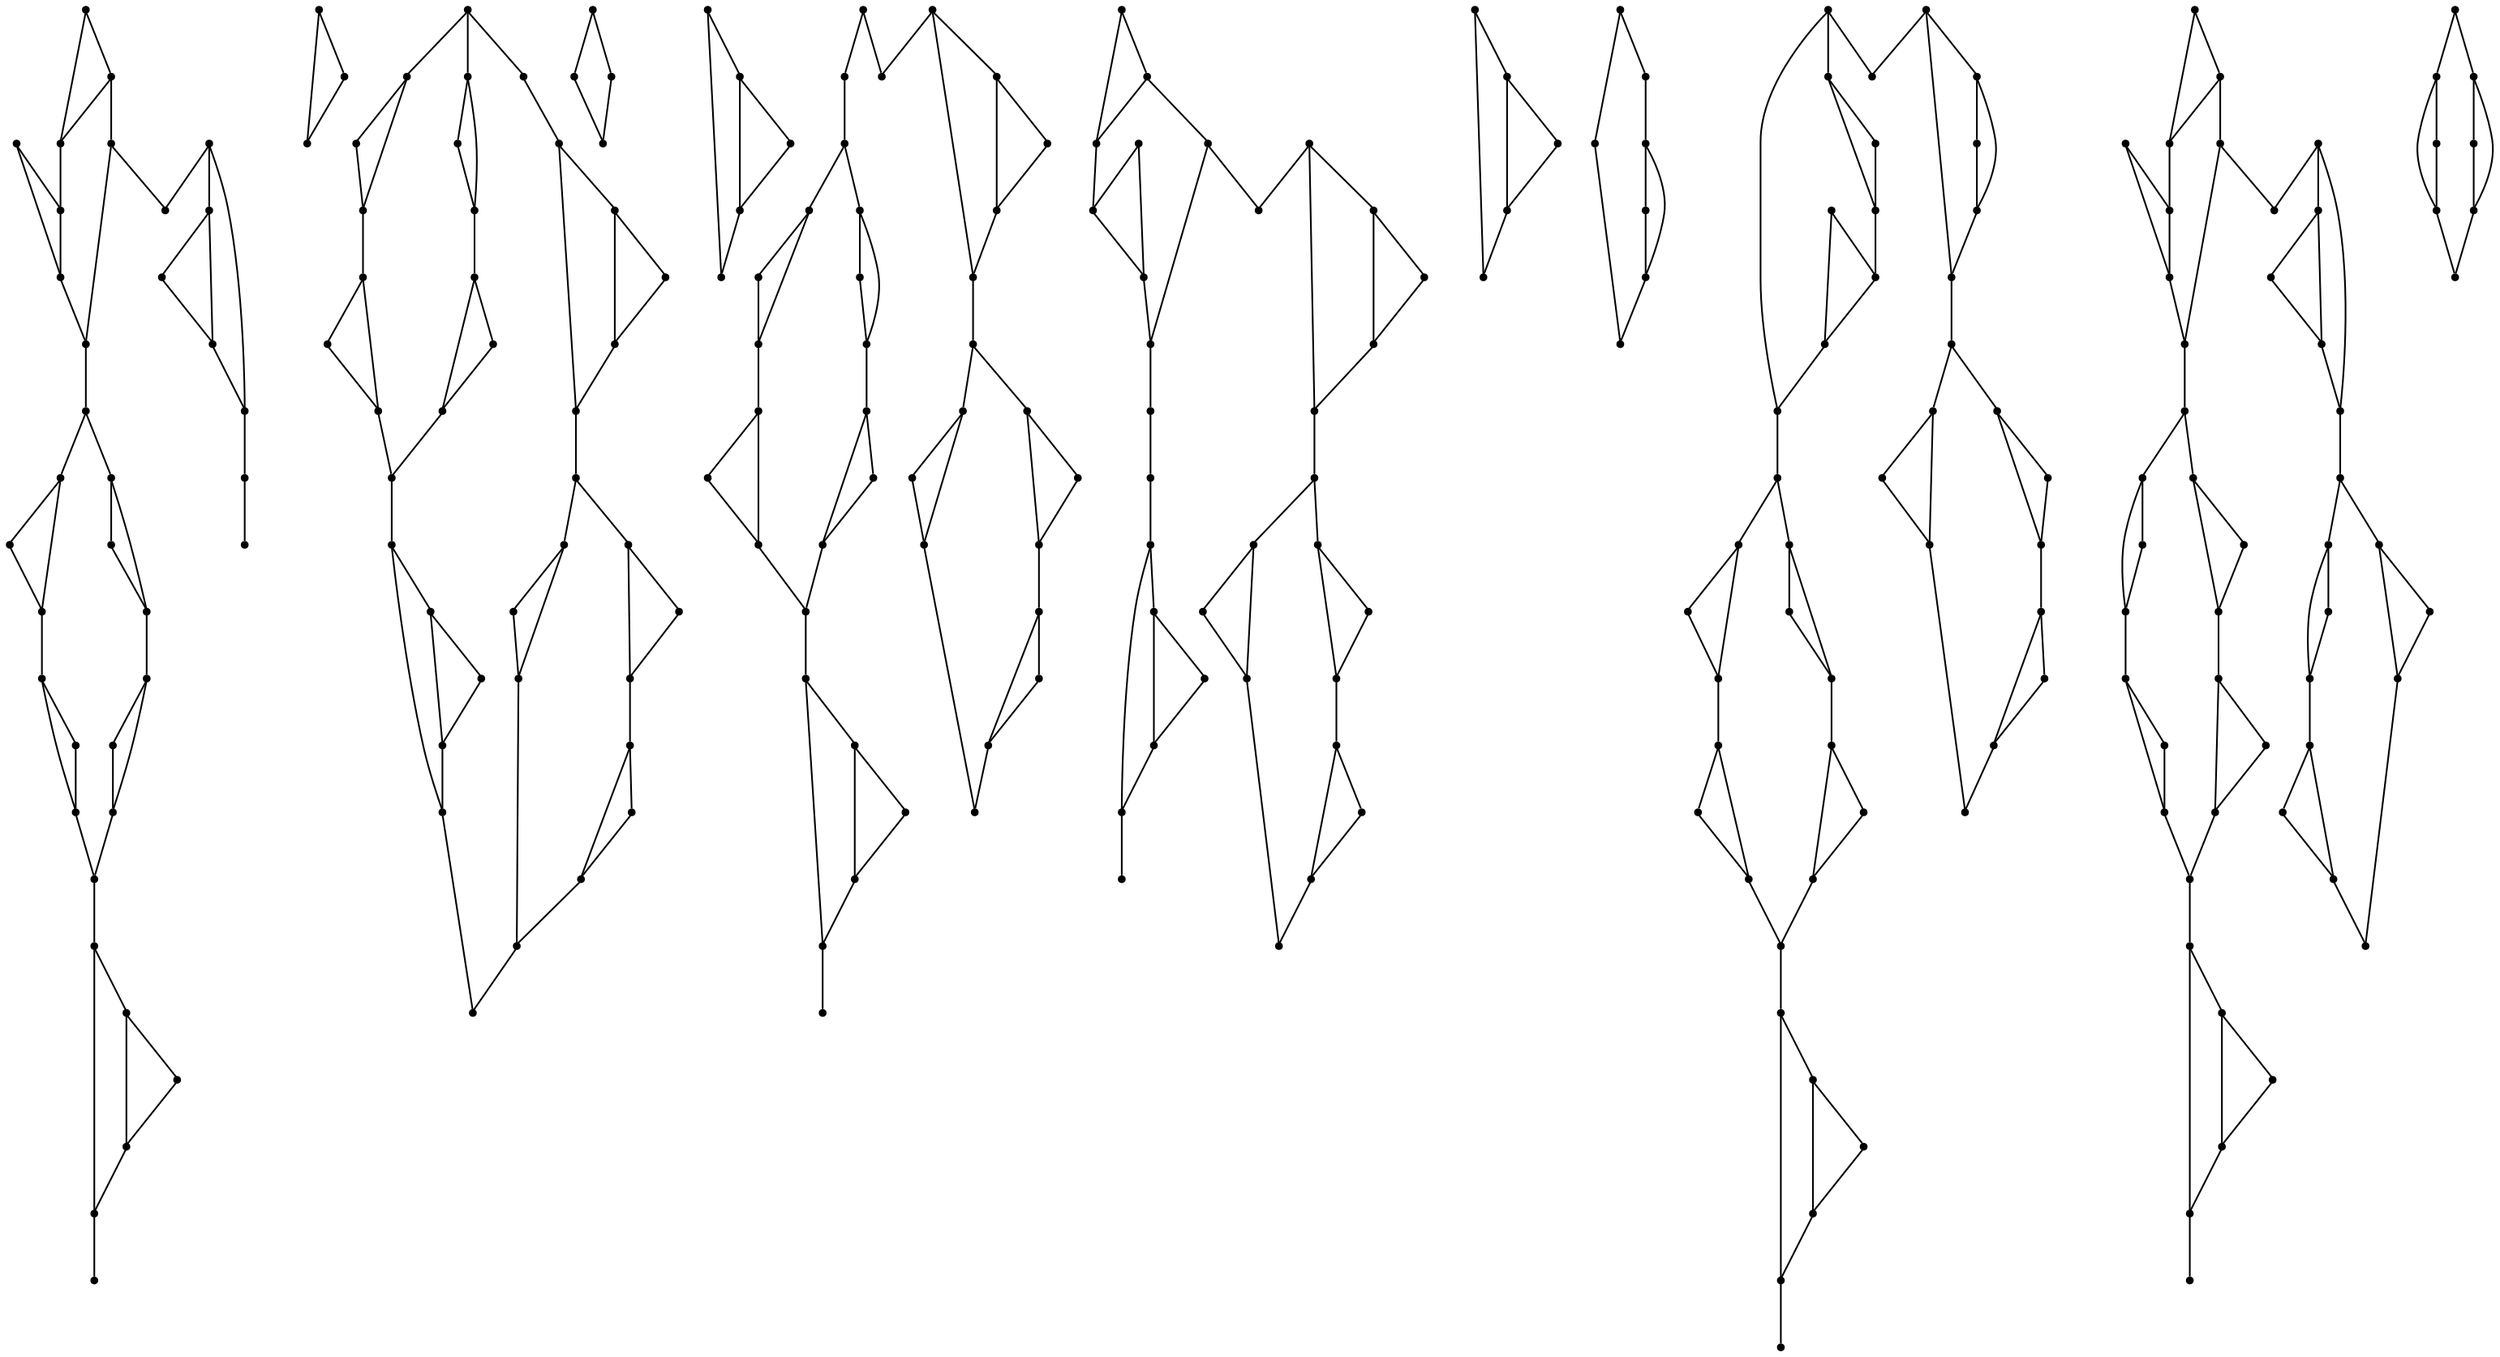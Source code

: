 graph {
  node [shape=point,comment="{\"directed\":false,\"doi\":\"10.1007/978-3-642-00219-9_40\",\"figure\":\"6\"}"]

  v0 [pos="1729.348470732223,913.9261232689726"]
  v1 [pos="1721.1548929791118,483.0194665528859"]
  v2 [pos="1667.8027580083801,630.7607016270159"]
  v3 [pos="1696.5115521275718,987.8279690969422"]
  v4 [pos="1684.189913514603,1008.3354160102278"]
  v5 [pos="1667.80275800838,1045.2863071235092"]
  v6 [pos="1721.154892979112,692.2829787654659"]
  v7 [pos="1688.3179743744606,766.1848881948426"]
  v8 [pos="1675.9963357614915,786.6923351081284"]
  v9 [pos="1659.5465726630632,823.6432898228167"]
  v10 [pos="1659.5465726630632,1008.335416010228"]
  v11 [pos="1655.4810557698092,987.8279690969422"]
  v12 [pos="1651.3529949099518,786.6923351081283"]
  v13 [pos="1647.2249658628953,766.1848881948426"]
  v14 [pos="1651.352994909952,716.9169485752581"]
  v15 [pos="1659.5465726630632,692.2829787654659"]
  v16 [pos="1643.1594171568404,737.4244590899509"]
  v17 [pos="1634.9658394037288,716.9169485752582"]
  v18 [pos="1622.644137165158,708.7264865668685"]
  v19 [pos="1630.8377149182695,692.2829787654659"]
  v20 [pos="1626.7096540584123,1020.6524009151241"]
  v21 [pos="1618.5160763053009,1004.2088931137214"]
  v22 [pos="1626.7096540584123,987.8279690969422"]
  v23 [pos="1643.1594171568404,987.8279690969422"]
  v24 [pos="1618.5160763053007,1041.1598478284097"]
  v25 [pos="1614.388047258244,692.2829787654658"]
  v26 [pos="1614.3880472582441,716.9169485752582"]
  v27 [pos="1610.3224985521892,987.8279690969422"]
  v28 [pos="1610.3224985521892,1020.6524009151241"]
  v29 [pos="1606.1944376923316,483.0194665528859"]
  v30 [pos="1606.1944376923316,737.4244590899509"]
  v31 [pos="1598.0007963136184,716.9169485752581"]
  v32 [pos="1593.872735453761,1004.2088931137214"]
  v33 [pos="1602.066313206872,987.8279690969422"]
  v34 [pos="1593.872735453761,1041.1598478284097"]
  v35 [pos="1598.0007963136186,1020.6524009151241"]
  v36 [pos="1589.7447064067042,692.2829787654658"]
  v37 [pos="1585.6791577006495,987.8279690969423"]
  v38 [pos="1585.6791577006495,1020.6524009151241"]
  v39 [pos="1569.229394602221,987.8279690969423"]
  v40 [pos="1556.9077878020532,1020.6524009151241"]
  v41 [pos="1556.907787802053,987.8279690969422"]
  v42 [pos="1556.907787802053,1045.2863071235092"]
  v43 [pos="1544.5860855634824,1020.6524009151241"]
  v44 [pos="1548.7142100489418,799.0093200130244"]
  v45 [pos="1540.5206004830293,782.5658122116217"]
  v46 [pos="1548.7142100489418,766.1848881948426"]
  v47 [pos="1565.1638777089672,766.1848881948426"]
  v48 [pos="1540.5206004830293,819.5167669263102"]
  v49 [pos="1552.8422390959984,934.4335065808511"]
  v50 [pos="1565.163877708967,913.9261232689726"]
  v51 [pos="1540.5206004830293,959.0674763906434"]
  v52 [pos="1454.268971128242,913.9261232689726"]
  v53 [pos="1499.427528345862,987.8279690969423"]
  v54 [pos="1520.0053204913472,1020.6524009151241"]
  v55 [pos="1536.3924759975698,1045.2863071235092"]
  v56 [pos="1532.3269591043158,1020.6524009151241"]
  v57 [pos="1544.5860855634821,712.852945861968"]
  v58 [pos="1556.9077878020532,692.2829787654658"]
  v59 [pos="1532.326959104316,737.4244590899509"]
  v60 [pos="1532.326959104316,766.1848881948426"]
  v61 [pos="1532.326959104316,799.0093200130244"]
  v62 [pos="1528.1988982444582,934.4335065808511"]
  v63 [pos="1552.8422390959984,491.20992856127555"]
  v64 [pos="1524.0708691974019,573.3022999990419"]
  v65 [pos="1520.0053204913472,712.852945861968"]
  v66 [pos="1515.8772914442904,782.5658122116217"]
  v67 [pos="1524.0708691974019,766.1848881948426"]
  v68 [pos="1515.8772914442904,819.5167669263102"]
  v69 [pos="1520.0053204913472,799.0093200130245"]
  v70 [pos="1515.8772914442904,913.9261232689726"]
  v71 [pos="1507.6836818783781,692.2829787654658"]
  v72 [pos="1507.6836818783781,766.1848881948426"]
  v73 [pos="1507.6836818783781,799.0093200130244"]
  v74 [pos="1491.2339505927507,766.1848881948426"]
  v75 [pos="1458.3970319880996,692.2829787654658"]
  v76 [pos="1470.7186387882675,573.3022999990419"]
  v77 [pos="1437.8817201836164,491.20992856127555"]
  v78 [pos="1671.8682749016339,913.9261232689726"]
  v79 [pos="1602.066313206872,913.9261232689726"]
  v80 [pos="1359.886276174146,565.0492542060288"]
  v81 [pos="1335.2429353226062,630.7607016270159"]
  v82 [pos="1376.273431680369,700.5360245584791"]
  v83 [pos="1376.273431680369,913.9261232689726"]
  v84 [pos="1388.5951339189396,483.0194665528859"]
  v85 [pos="1306.4715654240097,565.0492542060288"]
  v86 [pos="1343.4365130757176,774.3753502032322"]
  v87 [pos="1331.1148744627485,794.882860717925"]
  v88 [pos="1314.665143177121,831.8337518312062"]
  v89 [pos="1343.4365130757178,987.8279690969422"]
  v90 [pos="1331.1148744627485,1008.3354160102278"]
  v91 [pos="1314.665143177121,1045.2863071235092"]
  v92 [pos="1306.4715654240097,794.882860717925"]
  v93 [pos="1306.4715654240097,1008.335416010228"]
  v94 [pos="1302.406016717955,774.3753502032322"]
  v95 [pos="1302.406016717955,987.8279690969422"]
  v96 [pos="1306.47156542401,725.1074105836477"]
  v97 [pos="1314.665143177121,700.536024558479"]
  v98 [pos="1298.2779558580974,745.6773776801499"]
  v99 [pos="1306.4715654240097,938.5600294773578"]
  v100 [pos="1314.665143177121,913.9261232689726"]
  v101 [pos="1298.2779558580974,959.0674763906435"]
  v102 [pos="1290.0843781049862,725.1074105836477"]
  v103 [pos="1290.0843781049862,938.5600294773578"]
  v104 [pos="1277.7626758664153,716.9169485752582"]
  v105 [pos="1285.9562536195267,700.536024558479"]
  v106 [pos="1277.7626758664153,930.369503867561"]
  v107 [pos="1285.9562536195267,913.9261232689726"]
  v108 [pos="1273.6346468193585,483.0194665528859"]
  v109 [pos="1269.5065223338993,700.536024558479"]
  v110 [pos="1269.5065223338993,725.1074105836477"]
  v111 [pos="1273.6346468193585,807.1997820214141"]
  v112 [pos="1269.5065223338993,913.9261232689726"]
  v113 [pos="1269.506522333899,938.5600294773578"]
  v114 [pos="1265.4410372534462,790.8188580046349"]
  v115 [pos="1273.6346468193585,774.3753502032323"]
  v116 [pos="1290.0843781049862,774.3753502032323"]
  v117 [pos="1265.4410372534462,827.769749117916"]
  v118 [pos="1261.3129445807876,745.6773776801498"]
  v119 [pos="1261.3129445807876,959.0674763906434"]
  v120 [pos="1257.247459500335,774.3753502032322"]
  v121 [pos="1257.247459500335,807.1997820214141"]
  v122 [pos="1253.1193350148756,725.1074105836477"]
  v123 [pos="1253.1193350148756,938.5600294773577"]
  v124 [pos="1244.9257572617644,700.536024558479"]
  v125 [pos="1244.9257572617641,913.9261232689726"]
  v126 [pos="1240.7977282147074,790.8188580046349"]
  v127 [pos="1248.9913059678188,774.3753502032323"]
  v128 [pos="1240.7977282147074,827.769749117916"]
  v129 [pos="1244.9257572617641,807.1997820214141"]
  v130 [pos="1232.604118648795,774.3753502032323"]
  v131 [pos="1232.604118648795,807.1997820214141"]
  v132 [pos="1216.1543873631676,774.3753502032322"]
  v133 [pos="1203.832685124597,1045.2863071235092"]
  v134 [pos="1191.511046511628,1020.6524009151241"]
  v135 [pos="1203.8326851245968,1020.6524009151241"]
  v136 [pos="1203.832685124597,987.8279690969422"]
  v137 [pos="1199.7046242647393,721.0434714717646"]
  v138 [pos="1212.02632650331,700.536024558479"]
  v139 [pos="1187.445497805573,745.6773776801499"]
  v140 [pos="1199.7046242647393,934.4335065808511"]
  v141 [pos="1212.02632650331,913.9261232689726"]
  v142 [pos="1187.445497805573,959.0674763906434"]
  v143 [pos="1183.3174687585165,1045.2863071235092"]
  v144 [pos="1179.1894078986588,1020.6524009151241"]
  v145 [pos="1101.1938684507859,913.9261232689726"]
  v146 [pos="1146.3524892940077,987.8279690969422"]
  v147 [pos="1166.867705660088,1020.6524009151241"]
  v148 [pos="1175.123891005405,721.0434714717646"]
  v149 [pos="1175.123891005405,934.4335065808511"]
  v150 [pos="1162.8021887668342,700.536024558479"]
  v151 [pos="1162.8021887668342,913.9261232689726"]
  v152 [pos="1207.9608096100562,483.0194665528859"]
  v153 [pos="1179.1894078986588,565.0492542060288"]
  v154 [pos="1154.5460670471189,630.7607016270159"]
  v155 [pos="1101.1938684507859,700.536024558479"]
  v156 [pos="1146.3524892940077,774.3753502032323"]
  v157 [pos="1203.8326851245968,774.3753502032323"]
  v158 [pos="1290.0843781049862,987.8279690969423"]
  v159 [pos="1216.1543873631676,987.8279690969423"]
  v160 [pos="1125.8372093023256,565.0492542060288"]
  v161 [pos="1093.0002906976742,483.0194665528859"]
  v162 [pos="1039.5855640411376,491.20992856127555"]
  v163 [pos="1010.8767062963441,573.3022999990419"]
  v164 [pos="994.426990917117,766.1848881948426"]
  v165 [pos="953.3964786529541,766.1848881948426"]
  v166 [pos="1027.326453488372,692.2829787654658"]
  v167 [pos="1027.326453488372,909.7995367710589"]
  v168 [pos="982.1053204913471,532.2248223878469"]
  v169 [pos="998.5550676833751,491.20992856127555"]
  v170 [pos="965.718149078724,491.20992856127555"]
  v171 [pos="982.1053204913471,786.6923351081283"]
  v172 [pos="965.718149078724,823.6432898228168"]
  v173 [pos="920.5595600483028,909.7995367710589"]
  v174 [pos="895.9162351031636,909.7995367710588"]
  v175 [pos="936.9467473673266,909.7995367710589"]
  v176 [pos="965.718149078724,909.7995367710589"]
  v177 [pos="994.426990917117,983.7014462004356"]
  v178 [pos="982.1053204913471,1004.2088931137214"]
  v179 [pos="965.718149078724,1041.1598478284097"]
  v180 [pos="924.6250769415567,491.20992856127555"]
  v181 [pos="957.5245395128117,573.3022999990419"]
  v182 [pos="957.5245395128117,786.6923351081284"]
  v183 [pos="957.5245395128117,1004.2088931137214"]
  v184 [pos="953.3964786529541,983.7014462004356"]
  v185 [pos="957.5245395128117,716.9169485752581"]
  v186 [pos="965.718149078724,692.2829787654659"]
  v187 [pos="949.268401886696,737.4244590899509"]
  v188 [pos="957.5245395128117,934.4335065808511"]
  v189 [pos="949.268401886696,954.9410170955439"]
  v190 [pos="941.0748082271841,716.9169485752581"]
  v191 [pos="941.0748082271841,934.4335065808511"]
  v192 [pos="883.5945646773937,983.7014462004356"]
  v193 [pos="867.2073932647704,983.7014462004356"]
  v194 [pos="900.0443118694217,983.7014462004356"]
  v195 [pos="908.237889622533,983.7014462004356"]
  v196 [pos="924.6250769415567,983.7014462004356"]
  v197 [pos="941.0748082271841,983.7014462004356"]
  v198 [pos="928.7531537078147,708.7264865668685"]
  v199 [pos="936.9467473673266,692.2829787654658"]
  v200 [pos="928.7531537078147,926.2430445724616"]
  v201 [pos="920.5595600483028,692.2829787654658"]
  v202 [pos="920.5595600483028,716.9169485752581"]
  v203 [pos="924.6250769415567,799.0093200130245"]
  v204 [pos="920.5595600483028,934.4335065808511"]
  v205 [pos="924.6250769415567,1016.5258780186175"]
  v206 [pos="916.4314832820448,782.5658122116217"]
  v207 [pos="924.6250769415567,766.1848881948426"]
  v208 [pos="941.0748082271841,766.1848881948426"]
  v209 [pos="916.4314832820448,819.5167669263102"]
  v210 [pos="916.4314832820448,1000.1449540018383"]
  v211 [pos="916.4314832820448,1037.0333249319033"]
  v212 [pos="912.3659504823905,737.4244590899509"]
  v213 [pos="912.3659504823906,954.9410170955439"]
  v214 [pos="908.237889622533,766.1848881948426"]
  v215 [pos="908.237889622533,799.0093200130244"]
  v216 [pos="908.237889622533,1016.5258780186175"]
  v217 [pos="904.1098287626754,716.9169485752582"]
  v218 [pos="904.1098287626754,934.4335065808511"]
  v219 [pos="895.9162351031636,692.2829787654658"]
  v220 [pos="895.9162351031636,1016.5258780186175"]
  v221 [pos="891.7881583369056,782.5658122116217"]
  v222 [pos="900.0443118694217,766.1848881948426"]
  v223 [pos="891.7881583369054,819.5167669263102"]
  v224 [pos="895.9162351031636,799.0093200130245"]
  v225 [pos="891.7881583369056,1000.1449540018383"]
  v226 [pos="891.7881583369056,1037.0333249319033"]
  v227 [pos="883.5945646773937,766.1848881948426"]
  v228 [pos="883.5945646773937,799.0093200130244"]
  v229 [pos="883.5945646773937,1016.5258780186175"]
  v230 [pos="867.2073932647704,766.1848881948426"]
  v231 [pos="854.8857228390006,766.1848881948426"]
  v232 [pos="797.4054792892101,766.1848881948426"]
  v233 [pos="854.8857228390006,799.0093200130245"]
  v234 [pos="854.8857228390006,823.6432898228168"]
  v235 [pos="842.5640524132307,799.0093200130245"]
  v236 [pos="854.8857228390006,1041.1598478284097"]
  v237 [pos="842.5640524132307,1016.5258780186175"]
  v238 [pos="854.8857228390006,1016.5258780186175"]
  v239 [pos="854.8857228390006,983.7014462004356"]
  v240 [pos="850.7576460727425,712.852945861968"]
  v241 [pos="863.0793164985124,692.2829787654658"]
  v242 [pos="838.435991553373,737.4244590899509"]
  v243 [pos="850.7576460727425,930.3695038675611"]
  v244 [pos="863.0793164985124,909.7995367710588"]
  v245 [pos="838.435991553373,954.9410170955439"]
  v246 [pos="834.3079306935155,565.0492542060288"]
  v247 [pos="809.7271338085794,630.7607016270159"]
  v248 [pos="834.3079306935155,823.6432898228167"]
  v249 [pos="830.2423978938613,799.0093200130244"]
  v250 [pos="752.246890258789,692.2829787654659"]
  v251 [pos="817.9207274680913,799.0093200130245"]
  v252 [pos="752.246890258789,909.7995367710589"]
  v253 [pos="797.4054792892101,983.7014462004356"]
  v254 [pos="817.9207274680913,1016.5258780186175"]
  v255 [pos="834.3079306935155,1041.1598478284097"]
  v256 [pos="830.2423978938613,1016.5258780186175"]
  v257 [pos="826.1143211276033,712.852945861968"]
  v258 [pos="826.1143211276033,930.369503867561"]
  v259 [pos="813.7926507018333,692.2829787654658"]
  v260 [pos="813.7926507018333,909.7995367710589"]
  v261 [pos="863.0793164985124,483.0194665528859"]
  v262 [pos="780.9557320971821,565.0492542060288"]
  v263 [pos="805.5990729487219,524.0343603794574"]
  v264 [pos="821.9862602677456,483.0194665528859"]
  v265 [pos="789.1493416630944,483.0194665528859"]
  v266 [pos="748.118813492531,483.0194665528859"]

  v266 -- v262 [id="-3",pos="748.118813492531,483.0194665528859 780.9557320971821,565.0492542060288 780.9557320971821,565.0492542060288 780.9557320971821,565.0492542060288"]
  v262 -- v247 [id="-4",pos="780.9557320971821,565.0492542060288 809.7271338085794,630.7607016270159 809.7271338085794,630.7607016270159 809.7271338085794,630.7607016270159"]
  v266 -- v265 [id="-5",pos="748.118813492531,483.0194665528859 789.1493416630944,483.0194665528859 789.1493416630944,483.0194665528859 789.1493416630944,483.0194665528859"]
  v265 -- v264 [id="-6",pos="789.1493416630944,483.0194665528859 821.9862602677456,483.0194665528859 821.9862602677456,483.0194665528859 821.9862602677456,483.0194665528859"]
  v264 -- v261 [id="-7",pos="821.9862602677456,483.0194665528859 863.0793164985124,483.0194665528859 863.0793164985124,483.0194665528859 863.0793164985124,483.0194665528859"]
  v260 -- v244 [id="-9",pos="813.7926507018333,909.7995367710589 863.0793164985124,909.7995367710588 863.0793164985124,909.7995367710588 863.0793164985124,909.7995367710588"]
  v244 -- v174 [id="-10",pos="863.0793164985124,909.7995367710588 895.9162351031636,909.7995367710588 895.9162351031636,909.7995367710588 895.9162351031636,909.7995367710588"]
  v174 -- v173 [id="-11",pos="895.9162351031636,909.7995367710588 920.5595600483028,909.7995367710589 920.5595600483028,909.7995367710589 920.5595600483028,909.7995367710589"]
  v173 -- v175 [id="-12",pos="920.5595600483028,909.7995367710589 936.9467473673266,909.7995367710589 936.9467473673266,909.7995367710589 936.9467473673266,909.7995367710589"]
  v175 -- v176 [id="-13",pos="936.9467473673266,909.7995367710589 965.718149078724,909.7995367710589 965.718149078724,909.7995367710589 965.718149078724,909.7995367710589"]
  v259 -- v241 [id="-16",pos="813.7926507018333,692.2829787654658 863.0793164985124,692.2829787654658 863.0793164985124,692.2829787654658 863.0793164985124,692.2829787654658"]
  v241 -- v219 [id="-17",pos="863.0793164985124,692.2829787654658 895.9162351031636,692.2829787654658 895.9162351031636,692.2829787654658 895.9162351031636,692.2829787654658"]
  v219 -- v201 [id="-18",pos="895.9162351031636,692.2829787654658 920.5595600483028,692.2829787654658 920.5595600483028,692.2829787654658 920.5595600483028,692.2829787654658"]
  v201 -- v199 [id="-19",pos="920.5595600483028,692.2829787654658 936.9467473673266,692.2829787654658 936.9467473673266,692.2829787654658 936.9467473673266,692.2829787654658"]
  v199 -- v186 [id="-20",pos="936.9467473673266,692.2829787654658 965.718149078724,692.2829787654659 965.718149078724,692.2829787654659 965.718149078724,692.2829787654659"]
  v262 -- v246 [id="-22",pos="780.9557320971821,565.0492542060288 834.3079306935155,565.0492542060288 834.3079306935155,565.0492542060288 834.3079306935155,565.0492542060288"]
  v265 -- v263 [id="-24",pos="789.1493416630944,483.0194665528859 805.5990729487219,524.0343603794574 805.5990729487219,524.0343603794574 805.5990729487219,524.0343603794574"]
  v253 -- v239 [id="-25",pos="797.4054792892101,983.7014462004356 854.8857228390006,983.7014462004356 854.8857228390006,983.7014462004356 854.8857228390006,983.7014462004356"]
  v239 -- v193 [id="-26",pos="854.8857228390006,983.7014462004356 867.2073932647704,983.7014462004356 867.2073932647704,983.7014462004356 867.2073932647704,983.7014462004356"]
  v193 -- v192 [id="-27",pos="867.2073932647704,983.7014462004356 883.5945646773937,983.7014462004356 883.5945646773937,983.7014462004356 883.5945646773937,983.7014462004356"]
  v192 -- v194 [id="-28",pos="883.5945646773937,983.7014462004356 900.0443118694217,983.7014462004356 900.0443118694217,983.7014462004356 900.0443118694217,983.7014462004356"]
  v194 -- v195 [id="-29",pos="900.0443118694217,983.7014462004356 908.237889622533,983.7014462004356 908.237889622533,983.7014462004356 908.237889622533,983.7014462004356"]
  v195 -- v196 [id="-30",pos="908.237889622533,983.7014462004356 924.6250769415567,983.7014462004356 924.6250769415567,983.7014462004356 924.6250769415567,983.7014462004356"]
  v196 -- v197 [id="-31",pos="924.6250769415567,983.7014462004356 941.0748082271841,983.7014462004356 941.0748082271841,983.7014462004356 941.0748082271841,983.7014462004356"]
  v197 -- v184 [id="-32",pos="941.0748082271841,983.7014462004356 953.3964786529541,983.7014462004356 953.3964786529541,983.7014462004356 953.3964786529541,983.7014462004356"]
  v184 -- v177 [id="-33",pos="953.3964786529541,983.7014462004356 994.426990917117,983.7014462004356 994.426990917117,983.7014462004356 994.426990917117,983.7014462004356"]
  v232 -- v231 [id="-34",pos="797.4054792892101,766.1848881948426 854.8857228390006,766.1848881948426 854.8857228390006,766.1848881948426 854.8857228390006,766.1848881948426"]
  v231 -- v230 [id="-35",pos="854.8857228390006,766.1848881948426 867.2073932647704,766.1848881948426 867.2073932647704,766.1848881948426 867.2073932647704,766.1848881948426"]
  v230 -- v227 [id="-36",pos="867.2073932647704,766.1848881948426 883.5945646773937,766.1848881948426 883.5945646773937,766.1848881948426 883.5945646773937,766.1848881948426"]
  v227 -- v222 [id="-37",pos="883.5945646773937,766.1848881948426 900.0443118694217,766.1848881948426 900.0443118694217,766.1848881948426 900.0443118694217,766.1848881948426"]
  v222 -- v214 [id="-38",pos="900.0443118694217,766.1848881948426 908.237889622533,766.1848881948426 908.237889622533,766.1848881948426 908.237889622533,766.1848881948426"]
  v214 -- v207 [id="-39",pos="908.237889622533,766.1848881948426 924.6250769415567,766.1848881948426 924.6250769415567,766.1848881948426 924.6250769415567,766.1848881948426"]
  v207 -- v208 [id="-40",pos="924.6250769415567,766.1848881948426 941.0748082271841,766.1848881948426 941.0748082271841,766.1848881948426 941.0748082271841,766.1848881948426"]
  v208 -- v165 [id="-41",pos="941.0748082271841,766.1848881948426 953.3964786529541,766.1848881948426 953.3964786529541,766.1848881948426 953.3964786529541,766.1848881948426"]
  v165 -- v164 [id="-42",pos="953.3964786529541,766.1848881948426 994.426990917117,766.1848881948426 994.426990917117,766.1848881948426 994.426990917117,766.1848881948426"]
  v232 -- v251 [id="-43",pos="797.4054792892101,766.1848881948426 817.9207274680913,799.0093200130245 817.9207274680913,799.0093200130245 817.9207274680913,799.0093200130245"]
  v251 -- v248 [id="-44",pos="817.9207274680913,799.0093200130245 834.3079306935155,823.6432898228167 834.3079306935155,823.6432898228167 834.3079306935155,823.6432898228167"]
  v263 -- v264 [id="-45",pos="805.5990729487219,524.0343603794574 821.9862602677456,483.0194665528859 821.9862602677456,483.0194665528859 821.9862602677456,483.0194665528859"]
  v247 -- v246 [id="-47",pos="809.7271338085794,630.7607016270159 834.3079306935155,565.0492542060288 834.3079306935155,565.0492542060288 834.3079306935155,565.0492542060288"]
  v246 -- v261 [id="-48",pos="834.3079306935155,565.0492542060288 863.0793164985124,483.0194665528859 863.0793164985124,483.0194665528859 863.0793164985124,483.0194665528859"]
  v260 -- v258 [id="-50",pos="813.7926507018333,909.7995367710589 826.1143211276033,930.369503867561 826.1143211276033,930.369503867561 826.1143211276033,930.369503867561"]
  v258 -- v245 [id="-51",pos="826.1143211276033,930.369503867561 838.435991553373,954.9410170955439 838.435991553373,954.9410170955439 838.435991553373,954.9410170955439"]
  v259 -- v257 [id="-52",pos="813.7926507018333,692.2829787654658 826.1143211276033,712.852945861968 826.1143211276033,712.852945861968 826.1143211276033,712.852945861968"]
  v257 -- v242 [id="-53",pos="826.1143211276033,712.852945861968 838.435991553373,737.4244590899509 838.435991553373,737.4244590899509 838.435991553373,737.4244590899509"]
  v254 -- v256 [id="-54",pos="817.9207274680913,1016.5258780186175 830.2423978938613,1016.5258780186175 830.2423978938613,1016.5258780186175 830.2423978938613,1016.5258780186175"]
  v256 -- v237 [id="-55",pos="830.2423978938613,1016.5258780186175 842.5640524132307,1016.5258780186175 842.5640524132307,1016.5258780186175 842.5640524132307,1016.5258780186175"]
  v237 -- v238 [id="-56",pos="842.5640524132307,1016.5258780186175 854.8857228390006,1016.5258780186175 854.8857228390006,1016.5258780186175 854.8857228390006,1016.5258780186175"]
  v251 -- v249 [id="-57",pos="817.9207274680913,799.0093200130245 830.2423978938613,799.0093200130244 830.2423978938613,799.0093200130244 830.2423978938613,799.0093200130244"]
  v249 -- v235 [id="-58",pos="830.2423978938613,799.0093200130244 842.5640524132307,799.0093200130245 842.5640524132307,799.0093200130245 842.5640524132307,799.0093200130245"]
  v235 -- v233 [id="-59",pos="842.5640524132307,799.0093200130245 854.8857228390006,799.0093200130245 854.8857228390006,799.0093200130245 854.8857228390006,799.0093200130245"]
  v258 -- v243 [id="-60",pos="826.1143211276033,930.369503867561 850.7576460727425,930.3695038675611 850.7576460727425,930.3695038675611 850.7576460727425,930.3695038675611"]
  v257 -- v240 [id="-61",pos="826.1143211276033,712.852945861968 850.7576460727425,712.852945861968 850.7576460727425,712.852945861968 850.7576460727425,712.852945861968"]
  v255 -- v256 [id="-63",pos="834.3079306935155,1041.1598478284097 830.2423978938613,1016.5258780186175 830.2423978938613,1016.5258780186175 830.2423978938613,1016.5258780186175"]
  v255 -- v254 [id="-64",pos="834.3079306935155,1041.1598478284097 817.9207274680913,1016.5258780186175 817.9207274680913,1016.5258780186175 817.9207274680913,1016.5258780186175"]
  v254 -- v253 [id="-65",pos="817.9207274680913,1016.5258780186175 797.4054792892101,983.7014462004356 797.4054792892101,983.7014462004356 797.4054792892101,983.7014462004356"]
  v253 -- v252 [id="-66",pos="797.4054792892101,983.7014462004356 752.246890258789,909.7995367710589 752.246890258789,909.7995367710589 752.246890258789,909.7995367710589"]
  v232 -- v250 [id="-70",pos="797.4054792892101,766.1848881948426 752.246890258789,692.2829787654659 752.246890258789,692.2829787654659 752.246890258789,692.2829787654659"]
  v248 -- v249 [id="-72",pos="834.3079306935155,823.6432898228167 830.2423978938613,799.0093200130244 830.2423978938613,799.0093200130244 830.2423978938613,799.0093200130244"]
  v245 -- v243 [id="-75",pos="838.435991553373,954.9410170955439 850.7576460727425,930.3695038675611 850.7576460727425,930.3695038675611 850.7576460727425,930.3695038675611"]
  v243 -- v244 [id="-76",pos="850.7576460727425,930.3695038675611 863.0793164985124,909.7995367710588 863.0793164985124,909.7995367710588 863.0793164985124,909.7995367710588"]
  v242 -- v240 [id="-77",pos="838.435991553373,737.4244590899509 850.7576460727425,712.852945861968 850.7576460727425,712.852945861968 850.7576460727425,712.852945861968"]
  v240 -- v241 [id="-78",pos="850.7576460727425,712.852945861968 863.0793164985124,692.2829787654658 863.0793164985124,692.2829787654658 863.0793164985124,692.2829787654658"]
  v236 -- v238 [id="-80",pos="854.8857228390006,1041.1598478284097 854.8857228390006,1016.5258780186175 854.8857228390006,1016.5258780186175 854.8857228390006,1016.5258780186175"]
  v238 -- v239 [id="-81",pos="854.8857228390006,1016.5258780186175 854.8857228390006,983.7014462004356 854.8857228390006,983.7014462004356 854.8857228390006,983.7014462004356"]
  v236 -- v237 [id="-82",pos="854.8857228390006,1041.1598478284097 842.5640524132307,1016.5258780186175 842.5640524132307,1016.5258780186175 842.5640524132307,1016.5258780186175"]
  v234 -- v235 [id="-83",pos="854.8857228390006,823.6432898228168 842.5640524132307,799.0093200130245 842.5640524132307,799.0093200130245 842.5640524132307,799.0093200130245"]
  v234 -- v233 [id="-84",pos="854.8857228390006,823.6432898228168 854.8857228390006,799.0093200130245 854.8857228390006,799.0093200130245 854.8857228390006,799.0093200130245"]
  v233 -- v231 [id="-85",pos="854.8857228390006,799.0093200130245 854.8857228390006,766.1848881948426 854.8857228390006,766.1848881948426 854.8857228390006,766.1848881948426"]
  v193 -- v229 [id="-89",pos="867.2073932647704,983.7014462004356 883.5945646773937,1016.5258780186175 883.5945646773937,1016.5258780186175 883.5945646773937,1016.5258780186175"]
  v229 -- v226 [id="-90",pos="883.5945646773937,1016.5258780186175 891.7881583369056,1037.0333249319033 891.7881583369056,1037.0333249319033 891.7881583369056,1037.0333249319033"]
  v230 -- v228 [id="-93",pos="867.2073932647704,766.1848881948426 883.5945646773937,799.0093200130244 883.5945646773937,799.0093200130244 883.5945646773937,799.0093200130244"]
  v228 -- v223 [id="-94",pos="883.5945646773937,799.0093200130244 891.7881583369054,819.5167669263102 891.7881583369054,819.5167669263102 891.7881583369054,819.5167669263102"]
  v229 -- v220 [id="-95",pos="883.5945646773937,1016.5258780186175 895.9162351031636,1016.5258780186175 895.9162351031636,1016.5258780186175 895.9162351031636,1016.5258780186175"]
  v220 -- v216 [id="-96",pos="895.9162351031636,1016.5258780186175 908.237889622533,1016.5258780186175 908.237889622533,1016.5258780186175 908.237889622533,1016.5258780186175"]
  v216 -- v205 [id="-97",pos="908.237889622533,1016.5258780186175 920.551241000863,1016.5300121100814 920.551241000863,1016.5300121100814 920.551241000863,1016.5300121100814 924.6250769415567,1016.5258780186175 924.6250769415567,1016.5258780186175 924.6250769415567,1016.5258780186175"]
  v192 -- v225 [id="-98",pos="883.5945646773937,983.7014462004356 891.7881583369056,1000.1449540018383 891.7881583369056,1000.1449540018383 891.7881583369056,1000.1449540018383"]
  v224 -- v215 [id="-99",pos="895.9162351031636,799.0093200130245 908.237889622533,799.0093200130244 908.237889622533,799.0093200130244 908.237889622533,799.0093200130244"]
  v215 -- v203 [id="-100",pos="908.237889622533,799.0093200130244 920.551241000863,799.0134541044885 920.551241000863,799.0134541044885 920.551241000863,799.0134541044885 924.6250769415567,799.0093200130245 924.6250769415567,799.0093200130245 924.6250769415567,799.0093200130245"]
  v227 -- v221 [id="-101",pos="883.5945646773937,766.1848881948426 891.7881583369056,782.5658122116217 891.7881583369056,782.5658122116217 891.7881583369056,782.5658122116217"]
  v226 -- v220 [id="-102",pos="891.7881583369056,1037.0333249319033 895.9162351031636,1016.5258780186175 895.9162351031636,1016.5258780186175 895.9162351031636,1016.5258780186175"]
  v225 -- v194 [id="-103",pos="891.7881583369056,1000.1449540018383 900.0443118694217,983.7014462004356 900.0443118694217,983.7014462004356 900.0443118694217,983.7014462004356"]
  v223 -- v224 [id="-104",pos="891.7881583369054,819.5167669263102 895.9162351031636,799.0093200130245 895.9162351031636,799.0093200130245 895.9162351031636,799.0093200130245"]
  v221 -- v222 [id="-105",pos="891.7881583369056,782.5658122116217 900.0443118694217,766.1848881948426 900.0443118694217,766.1848881948426 900.0443118694217,766.1848881948426"]
  v174 -- v218 [id="-107",pos="895.9162351031636,909.7995367710588 904.1098287626754,934.4335065808511 904.1098287626754,934.4335065808511 904.1098287626754,934.4335065808511"]
  v218 -- v213 [id="-108",pos="904.1098287626754,934.4335065808511 912.3659504823906,954.9410170955439 912.3659504823906,954.9410170955439 912.3659504823906,954.9410170955439"]
  v219 -- v217 [id="-111",pos="895.9162351031636,692.2829787654658 904.1098287626754,716.9169485752582 904.1098287626754,716.9169485752582 904.1098287626754,716.9169485752582"]
  v217 -- v212 [id="-112",pos="904.1098287626754,716.9169485752582 912.3659504823905,737.4244590899509 912.3659504823905,737.4244590899509 912.3659504823905,737.4244590899509"]
  v218 -- v204 [id="-113",pos="904.1098287626754,934.4335065808511 920.5595600483028,934.4335065808511 920.5595600483028,934.4335065808511 920.5595600483028,934.4335065808511"]
  v204 -- v191 [id="-114",pos="920.5595600483028,934.4335065808511 941.0748082271841,934.4335065808511 941.0748082271841,934.4335065808511 941.0748082271841,934.4335065808511"]
  v191 -- v188 [id="-115",pos="941.0748082271841,934.4335065808511 957.5245395128117,934.4335065808511 957.5245395128117,934.4335065808511 957.5245395128117,934.4335065808511"]
  v217 -- v202 [id="-116",pos="904.1098287626754,716.9169485752582 920.5595600483028,716.9169485752581 920.5595600483028,716.9169485752581 920.5595600483028,716.9169485752581"]
  v202 -- v190 [id="-117",pos="920.5595600483028,716.9169485752581 941.0748082271841,716.9169485752581 941.0748082271841,716.9169485752581 941.0748082271841,716.9169485752581"]
  v190 -- v185 [id="-118",pos="941.0748082271841,716.9169485752581 957.5245395128117,716.9169485752581 957.5245395128117,716.9169485752581 957.5245395128117,716.9169485752581"]
  v216 -- v211 [id="-119",pos="908.237889622533,1016.5258780186175 916.4314832820448,1037.0333249319033 916.4314832820448,1037.0333249319033 916.4314832820448,1037.0333249319033"]
  v195 -- v210 [id="-121",pos="908.237889622533,983.7014462004356 916.4314832820448,1000.1449540018383 916.4314832820448,1000.1449540018383 916.4314832820448,1000.1449540018383"]
  v215 -- v209 [id="-122",pos="908.237889622533,799.0093200130244 916.4314832820448,819.5167669263102 916.4314832820448,819.5167669263102 916.4314832820448,819.5167669263102"]
  v214 -- v206 [id="-123",pos="908.237889622533,766.1848881948426 916.4314832820448,782.5658122116217 916.4314832820448,782.5658122116217 916.4314832820448,782.5658122116217"]
  v213 -- v204 [id="-124",pos="912.3659504823906,954.9410170955439 920.5595600483028,934.4335065808511 920.5595600483028,934.4335065808511 920.5595600483028,934.4335065808511"]
  v212 -- v202 [id="-126",pos="912.3659504823905,737.4244590899509 920.5595600483028,716.9169485752581 920.5595600483028,716.9169485752581 920.5595600483028,716.9169485752581"]
  v211 -- v205 [id="-127",pos="916.4314832820448,1037.0333249319033 924.6250769415567,1016.5258780186175 924.6250769415567,1016.5258780186175 924.6250769415567,1016.5258780186175"]
  v205 -- v197 [id="-128",pos="924.6250769415567,1016.5258780186175 941.0748082271841,983.7014462004356 941.0748082271841,983.7014462004356 941.0748082271841,983.7014462004356"]
  v210 -- v196 [id="-131",pos="916.4314832820448,1000.1449540018383 924.6250769415567,983.7014462004356 924.6250769415567,983.7014462004356 924.6250769415567,983.7014462004356"]
  v209 -- v203 [id="-132",pos="916.4314832820448,819.5167669263102 924.6250769415567,799.0093200130245 924.6250769415567,799.0093200130245 924.6250769415567,799.0093200130245"]
  v203 -- v208 [id="-133",pos="924.6250769415567,799.0093200130245 941.0748082271841,766.1848881948426 941.0748082271841,766.1848881948426 941.0748082271841,766.1848881948426"]
  v206 -- v207 [id="-134",pos="916.4314832820448,782.5658122116217 924.6250769415567,766.1848881948426 924.6250769415567,766.1848881948426 924.6250769415567,766.1848881948426"]
  v228 -- v224 [id="-135",pos="883.5945646773937,799.0093200130244 895.9162351031636,799.0093200130245 895.9162351031636,799.0093200130245 895.9162351031636,799.0093200130245"]
  v173 -- v200 [id="-138",pos="920.5595600483028,909.7995367710589 928.7531537078147,926.2430445724616 928.7531537078147,926.2430445724616 928.7531537078147,926.2430445724616"]
  v201 -- v198 [id="-141",pos="920.5595600483028,692.2829787654658 928.7531537078147,708.7264865668685 928.7531537078147,708.7264865668685 928.7531537078147,708.7264865668685"]
  v180 -- v170 [id="-142",pos="924.6250769415567,491.20992856127555 965.718149078724,491.20992856127555 965.718149078724,491.20992856127555 965.718149078724,491.20992856127555"]
  v170 -- v169 [id="-143",pos="965.718149078724,491.20992856127555 998.5550676833751,491.20992856127555 998.5550676833751,491.20992856127555 998.5550676833751,491.20992856127555"]
  v169 -- v162 [id="-144",pos="998.5550676833751,491.20992856127555 1039.5855640411376,491.20992856127555 1039.5855640411376,491.20992856127555 1039.5855640411376,491.20992856127555"]
  v200 -- v175 [id="-145",pos="928.7531537078147,926.2430445724616 936.9467473673266,909.7995367710589 936.9467473673266,909.7995367710589 936.9467473673266,909.7995367710589"]
  v198 -- v199 [id="-146",pos="928.7531537078147,708.7264865668685 936.9467473673266,692.2829787654658 936.9467473673266,692.2829787654658 936.9467473673266,692.2829787654658"]
  v191 -- v189 [id="-152",pos="941.0748082271841,934.4335065808511 949.268401886696,954.9410170955439 949.268401886696,954.9410170955439 949.268401886696,954.9410170955439"]
  v190 -- v187 [id="-154",pos="941.0748082271841,716.9169485752581 949.268401886696,737.4244590899509 949.268401886696,737.4244590899509 949.268401886696,737.4244590899509"]
  v189 -- v188 [id="-155",pos="949.268401886696,954.9410170955439 957.5245395128117,934.4335065808511 957.5245395128117,934.4335065808511 957.5245395128117,934.4335065808511"]
  v188 -- v176 [id="-156",pos="957.5245395128117,934.4335065808511 965.718149078724,909.7995367710589 965.718149078724,909.7995367710589 965.718149078724,909.7995367710589"]
  v187 -- v185 [id="-159",pos="949.268401886696,737.4244590899509 957.5245395128117,716.9169485752581 957.5245395128117,716.9169485752581 957.5245395128117,716.9169485752581"]
  v185 -- v186 [id="-160",pos="957.5245395128117,716.9169485752581 965.718149078724,692.2829787654659 965.718149078724,692.2829787654659 965.718149078724,692.2829787654659"]
  v184 -- v183 [id="-161",pos="953.3964786529541,983.7014462004356 957.5245395128117,1004.2088931137214 957.5245395128117,1004.2088931137214 957.5245395128117,1004.2088931137214"]
  v183 -- v179 [id="-162",pos="957.5245395128117,1004.2088931137214 965.718149078724,1041.1598478284097 965.718149078724,1041.1598478284097 965.718149078724,1041.1598478284097"]
  v165 -- v182 [id="-163",pos="953.3964786529541,766.1848881948426 957.5245395128117,786.6923351081284 957.5245395128117,786.6923351081284 957.5245395128117,786.6923351081284"]
  v182 -- v172 [id="-164",pos="957.5245395128117,786.6923351081284 965.718149078724,823.6432898228168 965.718149078724,823.6432898228168 965.718149078724,823.6432898228168"]
  v183 -- v178 [id="-167",pos="957.5245395128117,1004.2088931137214 982.1053204913471,1004.2088931137214 982.1053204913471,1004.2088931137214 982.1053204913471,1004.2088931137214"]
  v182 -- v171 [id="-169",pos="957.5245395128117,786.6923351081284 982.1053204913471,786.6923351081283 982.1053204913471,786.6923351081283 982.1053204913471,786.6923351081283"]
  v181 -- v163 [id="-171",pos="957.5245395128117,573.3022999990419 1010.8767062963441,573.3022999990419 1010.8767062963441,573.3022999990419 1010.8767062963441,573.3022999990419"]
  v181 -- v180 [id="-172",pos="957.5245395128117,573.3022999990419 924.6250769415567,491.20992856127555 924.6250769415567,491.20992856127555 924.6250769415567,491.20992856127555"]
  v179 -- v178 [id="-174",pos="965.718149078724,1041.1598478284097 982.1053204913471,1004.2088931137214 982.1053204913471,1004.2088931137214 982.1053204913471,1004.2088931137214"]
  v178 -- v177 [id="-175",pos="982.1053204913471,1004.2088931137214 994.426990917117,983.7014462004356 994.426990917117,983.7014462004356 994.426990917117,983.7014462004356"]
  v177 -- v167 [id="-176",pos="994.426990917117,983.7014462004356 1027.326453488372,909.7995367710589 1027.326453488372,909.7995367710589 1027.326453488372,909.7995367710589"]
  v172 -- v171 [id="-181",pos="965.718149078724,823.6432898228168 982.1053204913471,786.6923351081283 982.1053204913471,786.6923351081283 982.1053204913471,786.6923351081283"]
  v171 -- v164 [id="-182",pos="982.1053204913471,786.6923351081283 994.426990917117,766.1848881948426 994.426990917117,766.1848881948426 994.426990917117,766.1848881948426"]
  v164 -- v166 [id="-183",pos="994.426990917117,766.1848881948426 1027.326453488372,692.2829787654658 1027.326453488372,692.2829787654658 1027.326453488372,692.2829787654658"]
  v170 -- v168 [id="-187",pos="965.718149078724,491.20992856127555 982.1053204913471,532.2248223878469 982.1053204913471,532.2248223878469 982.1053204913471,532.2248223878469"]
  v168 -- v169 [id="-188",pos="982.1053204913471,532.2248223878469 998.5550676833751,491.20992856127555 998.5550676833751,491.20992856127555 998.5550676833751,491.20992856127555"]
  v163 -- v162 [id="-192",pos="1010.8767062963441,573.3022999990419 1039.5855640411376,491.20992856127555 1039.5855640411376,491.20992856127555 1039.5855640411376,491.20992856127555"]
  v161 -- v160 [id="-195",pos="1093.0002906976742,483.0194665528859 1125.8372093023256,565.0492542060288 1125.8372093023256,565.0492542060288 1125.8372093023256,565.0492542060288"]
  v160 -- v154 [id="-196",pos="1125.8372093023256,565.0492542060288 1154.5460670471189,630.7607016270159 1154.5460670471189,630.7607016270159 1154.5460670471189,630.7607016270159"]
  v161 -- v152 [id="-197",pos="1093.0002906976742,483.0194665528859 1207.9608096100562,483.0194665528859 1207.9608096100562,483.0194665528859 1207.9608096100562,483.0194665528859"]
  v151 -- v141 [id="-199",pos="1162.8021887668342,913.9261232689726 1212.02632650331,913.9261232689726 1212.02632650331,913.9261232689726 1212.02632650331,913.9261232689726"]
  v141 -- v125 [id="-200",pos="1212.02632650331,913.9261232689726 1244.9257572617641,913.9261232689726 1244.9257572617641,913.9261232689726 1244.9257572617641,913.9261232689726"]
  v125 -- v112 [id="-201",pos="1244.9257572617641,913.9261232689726 1269.5065223338993,913.9261232689726 1269.5065223338993,913.9261232689726 1269.5065223338993,913.9261232689726"]
  v112 -- v107 [id="-202",pos="1269.5065223338993,913.9261232689726 1285.9562536195267,913.9261232689726 1285.9562536195267,913.9261232689726 1285.9562536195267,913.9261232689726"]
  v107 -- v100 [id="-203",pos="1285.9562536195267,913.9261232689726 1314.665143177121,913.9261232689726 1314.665143177121,913.9261232689726 1314.665143177121,913.9261232689726"]
  v150 -- v138 [id="-206",pos="1162.8021887668342,700.536024558479 1212.02632650331,700.536024558479 1212.02632650331,700.536024558479 1212.02632650331,700.536024558479"]
  v138 -- v124 [id="-207",pos="1212.02632650331,700.536024558479 1244.9257572617644,700.536024558479 1244.9257572617644,700.536024558479 1244.9257572617644,700.536024558479"]
  v124 -- v109 [id="-208",pos="1244.9257572617644,700.536024558479 1269.5065223338993,700.536024558479 1269.5065223338993,700.536024558479 1269.5065223338993,700.536024558479"]
  v109 -- v105 [id="-209",pos="1269.5065223338993,700.536024558479 1285.9562536195267,700.536024558479 1285.9562536195267,700.536024558479 1285.9562536195267,700.536024558479"]
  v105 -- v97 [id="-210",pos="1285.9562536195267,700.536024558479 1314.665143177121,700.536024558479 1314.665143177121,700.536024558479 1314.665143177121,700.536024558479"]
  v160 -- v153 [id="-212",pos="1125.8372093023256,565.0492542060288 1179.1894078986588,565.0492542060288 1179.1894078986588,565.0492542060288 1179.1894078986588,565.0492542060288"]
  v146 -- v136 [id="-213",pos="1146.3524892940077,987.8279690969422 1203.832685124597,987.8279690969422 1203.832685124597,987.8279690969422 1203.832685124597,987.8279690969422"]
  v136 -- v159 [id="-214",pos="1203.832685124597,987.8279690969422 1216.1543873631676,987.8279690969423 1216.1543873631676,987.8279690969423 1216.1543873631676,987.8279690969423"]
  v159 -- v158 [id="-215",pos="1216.1543873631676,987.8279690969423 1290.0843781049862,987.8279690969423 1290.0843781049862,987.8279690969423 1290.0843781049862,987.8279690969423"]
  v158 -- v95 [id="-216",pos="1290.0843781049862,987.8279690969423 1302.406016717955,987.8279690969422 1302.406016717955,987.8279690969422 1302.406016717955,987.8279690969422"]
  v95 -- v89 [id="-217",pos="1302.406016717955,987.8279690969422 1343.4365130757178,987.8279690969422 1343.4365130757178,987.8279690969422 1343.4365130757178,987.8279690969422"]
  v156 -- v157 [id="-218",pos="1146.3524892940077,774.3753502032323 1203.8326851245968,774.3753502032323 1203.8326851245968,774.3753502032323 1203.8326851245968,774.3753502032323"]
  v157 -- v132 [id="-219",pos="1203.8326851245968,774.3753502032323 1216.1543873631676,774.3753502032322 1216.1543873631676,774.3753502032322 1216.1543873631676,774.3753502032322"]
  v132 -- v130 [id="-220",pos="1216.1543873631676,774.3753502032322 1232.604118648795,774.3753502032323 1232.604118648795,774.3753502032323 1232.604118648795,774.3753502032323"]
  v130 -- v127 [id="-221",pos="1232.604118648795,774.3753502032323 1248.9913059678188,774.3753502032323 1248.9913059678188,774.3753502032323 1248.9913059678188,774.3753502032323"]
  v127 -- v120 [id="-222",pos="1248.9913059678188,774.3753502032323 1257.247459500335,774.3753502032322 1257.247459500335,774.3753502032322 1257.247459500335,774.3753502032322"]
  v120 -- v115 [id="-223",pos="1257.247459500335,774.3753502032322 1273.6346468193585,774.3753502032323 1273.6346468193585,774.3753502032323 1273.6346468193585,774.3753502032323"]
  v115 -- v116 [id="-224",pos="1273.6346468193585,774.3753502032323 1290.0843781049862,774.3753502032323 1290.0843781049862,774.3753502032323 1290.0843781049862,774.3753502032323"]
  v116 -- v94 [id="-225",pos="1290.0843781049862,774.3753502032323 1302.406016717955,774.3753502032322 1302.406016717955,774.3753502032322 1302.406016717955,774.3753502032322"]
  v94 -- v86 [id="-226",pos="1302.406016717955,774.3753502032322 1343.4365130757176,774.3753502032322 1343.4365130757176,774.3753502032322 1343.4365130757176,774.3753502032322"]
  v156 -- v155 [id="-227",pos="1146.3524892940077,774.3753502032323 1101.1938684507859,700.536024558479 1101.1938684507859,700.536024558479 1101.1938684507859,700.536024558479"]
  v154 -- v153 [id="-229",pos="1154.5460670471189,630.7607016270159 1179.1894078986588,565.0492542060288 1179.1894078986588,565.0492542060288 1179.1894078986588,565.0492542060288"]
  v153 -- v152 [id="-230",pos="1179.1894078986588,565.0492542060288 1207.9608096100562,483.0194665528859 1207.9608096100562,483.0194665528859 1207.9608096100562,483.0194665528859"]
  v151 -- v149 [id="-232",pos="1162.8021887668342,913.9261232689726 1175.123891005405,934.4335065808511 1175.123891005405,934.4335065808511 1175.123891005405,934.4335065808511"]
  v149 -- v142 [id="-233",pos="1175.123891005405,934.4335065808511 1187.445497805573,959.0674763906434 1187.445497805573,959.0674763906434 1187.445497805573,959.0674763906434"]
  v150 -- v148 [id="-234",pos="1162.8021887668342,700.536024558479 1175.123891005405,721.0434714717646 1175.123891005405,721.0434714717646 1175.123891005405,721.0434714717646"]
  v148 -- v139 [id="-235",pos="1175.123891005405,721.0434714717646 1187.445497805573,745.6773776801499 1187.445497805573,745.6773776801499 1187.445497805573,745.6773776801499"]
  v147 -- v144 [id="-236",pos="1166.867705660088,1020.6524009151241 1179.1894078986588,1020.6524009151241 1179.1894078986588,1020.6524009151241 1179.1894078986588,1020.6524009151241"]
  v144 -- v134 [id="-237",pos="1179.1894078986588,1020.6524009151241 1191.511046511628,1020.6524009151241 1191.511046511628,1020.6524009151241 1191.511046511628,1020.6524009151241"]
  v134 -- v135 [id="-238",pos="1191.511046511628,1020.6524009151241 1203.8326851245968,1020.6524009151241 1203.8326851245968,1020.6524009151241 1203.8326851245968,1020.6524009151241"]
  v149 -- v140 [id="-239",pos="1175.123891005405,934.4335065808511 1199.7046242647393,934.4335065808511 1199.7046242647393,934.4335065808511 1199.7046242647393,934.4335065808511"]
  v148 -- v137 [id="-240",pos="1175.123891005405,721.0434714717646 1199.7046242647393,721.0434714717646 1199.7046242647393,721.0434714717646 1199.7046242647393,721.0434714717646"]
  v143 -- v147 [id="-241",pos="1183.3174687585165,1045.2863071235092 1166.867705660088,1020.6524009151241 1166.867705660088,1020.6524009151241 1166.867705660088,1020.6524009151241"]
  v147 -- v146 [id="-242",pos="1166.867705660088,1020.6524009151241 1146.3524892940077,987.8279690969422 1146.3524892940077,987.8279690969422 1146.3524892940077,987.8279690969422"]
  v146 -- v145 [id="-243",pos="1146.3524892940077,987.8279690969422 1101.1938684507859,913.9261232689726 1101.1938684507859,913.9261232689726 1101.1938684507859,913.9261232689726"]
  v143 -- v144 [id="-245",pos="1183.3174687585165,1045.2863071235092 1179.1894078986588,1020.6524009151241 1179.1894078986588,1020.6524009151241 1179.1894078986588,1020.6524009151241"]
  v142 -- v140 [id="-246",pos="1187.445497805573,959.0674763906434 1199.7046242647393,934.4335065808511 1199.7046242647393,934.4335065808511 1199.7046242647393,934.4335065808511"]
  v140 -- v141 [id="-247",pos="1199.7046242647393,934.4335065808511 1212.02632650331,913.9261232689726 1212.02632650331,913.9261232689726 1212.02632650331,913.9261232689726"]
  v139 -- v137 [id="-248",pos="1187.445497805573,745.6773776801499 1199.7046242647393,721.0434714717646 1199.7046242647393,721.0434714717646 1199.7046242647393,721.0434714717646"]
  v137 -- v138 [id="-249",pos="1199.7046242647393,721.0434714717646 1212.02632650331,700.536024558479 1212.02632650331,700.536024558479 1212.02632650331,700.536024558479"]
  v133 -- v135 [id="-250",pos="1203.832685124597,1045.2863071235092 1203.8326851245968,1020.6524009151241 1203.8326851245968,1020.6524009151241 1203.8326851245968,1020.6524009151241"]
  v135 -- v136 [id="-251",pos="1203.8326851245968,1020.6524009151241 1203.832685124597,987.8279690969422 1203.832685124597,987.8279690969422 1203.832685124597,987.8279690969422"]
  v133 -- v134 [id="-252",pos="1203.832685124597,1045.2863071235092 1191.511046511628,1020.6524009151241 1191.511046511628,1020.6524009151241 1191.511046511628,1020.6524009151241"]
  v132 -- v131 [id="-253",pos="1216.1543873631676,774.3753502032322 1232.604118648795,807.1997820214141 1232.604118648795,807.1997820214141 1232.604118648795,807.1997820214141"]
  v131 -- v128 [id="-254",pos="1232.604118648795,807.1997820214141 1240.7977282147074,827.769749117916 1240.7977282147074,827.769749117916 1240.7977282147074,827.769749117916"]
  v131 -- v129 [id="-255",pos="1232.604118648795,807.1997820214141 1244.9257572617641,807.1997820214141 1244.9257572617641,807.1997820214141 1244.9257572617641,807.1997820214141"]
  v129 -- v121 [id="-256",pos="1244.9257572617641,807.1997820214141 1257.247459500335,807.1997820214141 1257.247459500335,807.1997820214141 1257.247459500335,807.1997820214141"]
  v121 -- v111 [id="-257",pos="1257.247459500335,807.1997820214141 1269.5315590082212,807.2205796815481 1269.5315590082212,807.2205796815481 1269.5315590082212,807.2205796815481 1273.6346468193585,807.1997820214141 1273.6346468193585,807.1997820214141 1273.6346468193585,807.1997820214141"]
  v130 -- v126 [id="-258",pos="1232.604118648795,774.3753502032323 1240.7977282147074,790.8188580046349 1240.7977282147074,790.8188580046349 1240.7977282147074,790.8188580046349"]
  v126 -- v127 [id="-259",pos="1240.7977282147074,790.8188580046349 1248.9913059678188,774.3753502032323 1248.9913059678188,774.3753502032323 1248.9913059678188,774.3753502032323"]
  v125 -- v123 [id="-260",pos="1244.9257572617641,913.9261232689726 1253.1193350148756,938.5600294773577 1253.1193350148756,938.5600294773577 1253.1193350148756,938.5600294773577"]
  v123 -- v119 [id="-261",pos="1253.1193350148756,938.5600294773577 1261.3129445807876,959.0674763906434 1261.3129445807876,959.0674763906434 1261.3129445807876,959.0674763906434"]
  v124 -- v122 [id="-262",pos="1244.9257572617644,700.536024558479 1253.1193350148756,725.1074105836477 1253.1193350148756,725.1074105836477 1253.1193350148756,725.1074105836477"]
  v122 -- v118 [id="-263",pos="1253.1193350148756,725.1074105836477 1261.3129445807876,745.6773776801498 1261.3129445807876,745.6773776801498 1261.3129445807876,745.6773776801498"]
  v123 -- v113 [id="-264",pos="1253.1193350148756,938.5600294773577 1269.506522333899,938.5600294773578 1269.506522333899,938.5600294773578 1269.506522333899,938.5600294773578"]
  v113 -- v103 [id="-265",pos="1269.506522333899,938.5600294773578 1290.0843781049862,938.5600294773578 1290.0843781049862,938.5600294773578 1290.0843781049862,938.5600294773578"]
  v103 -- v99 [id="-266",pos="1290.0843781049862,938.5600294773578 1306.4715654240097,938.5600294773578 1306.4715654240097,938.5600294773578 1306.4715654240097,938.5600294773578"]
  v122 -- v110 [id="-267",pos="1253.1193350148756,725.1074105836477 1269.5065223338993,725.1074105836477 1269.5065223338993,725.1074105836477 1269.5065223338993,725.1074105836477"]
  v110 -- v102 [id="-268",pos="1269.5065223338993,725.1074105836477 1290.0843781049862,725.1074105836477 1290.0843781049862,725.1074105836477 1290.0843781049862,725.1074105836477"]
  v102 -- v96 [id="-269",pos="1290.0843781049862,725.1074105836477 1306.47156542401,725.1074105836477 1306.47156542401,725.1074105836477 1306.47156542401,725.1074105836477"]
  v121 -- v117 [id="-270",pos="1257.247459500335,807.1997820214141 1265.4410372534462,827.769749117916 1265.4410372534462,827.769749117916 1265.4410372534462,827.769749117916"]
  v120 -- v114 [id="-271",pos="1257.247459500335,774.3753502032322 1265.4410372534462,790.8188580046349 1265.4410372534462,790.8188580046349 1265.4410372534462,790.8188580046349"]
  v119 -- v113 [id="-272",pos="1261.3129445807876,959.0674763906434 1269.506522333899,938.5600294773578 1269.506522333899,938.5600294773578 1269.506522333899,938.5600294773578"]
  v118 -- v110 [id="-273",pos="1261.3129445807876,745.6773776801498 1269.5065223338993,725.1074105836477 1269.5065223338993,725.1074105836477 1269.5065223338993,725.1074105836477"]
  v117 -- v111 [id="-274",pos="1265.4410372534462,827.769749117916 1273.6346468193585,807.1997820214141 1273.6346468193585,807.1997820214141 1273.6346468193585,807.1997820214141"]
  v111 -- v116 [id="-275",pos="1273.6346468193585,807.1997820214141 1290.0843781049862,774.3753502032323 1290.0843781049862,774.3753502032323 1290.0843781049862,774.3753502032323"]
  v114 -- v115 [id="-276",pos="1265.4410372534462,790.8188580046349 1273.6346468193585,774.3753502032323 1273.6346468193585,774.3753502032323 1273.6346468193585,774.3753502032323"]
  v112 -- v106 [id="-278",pos="1269.5065223338993,913.9261232689726 1277.7626758664153,930.369503867561 1277.7626758664153,930.369503867561 1277.7626758664153,930.369503867561"]
  v128 -- v129 [id="-279",pos="1240.7977282147074,827.769749117916 1244.9257572617641,807.1997820214141 1244.9257572617641,807.1997820214141 1244.9257572617641,807.1997820214141"]
  v109 -- v104 [id="-281",pos="1269.5065223338993,700.536024558479 1277.7626758664153,716.9169485752582 1277.7626758664153,716.9169485752582 1277.7626758664153,716.9169485752582"]
  v108 -- v85 [id="-283",pos="1273.6346468193585,483.0194665528859 1306.4715654240097,565.0492542060288 1306.4715654240097,565.0492542060288 1306.4715654240097,565.0492542060288"]
  v85 -- v81 [id="-284",pos="1306.4715654240097,565.0492542060288 1335.2429353226062,630.7607016270159 1335.2429353226062,630.7607016270159 1335.2429353226062,630.7607016270159"]
  v108 -- v84 [id="-285",pos="1273.6346468193585,483.0194665528859 1388.5951339189396,483.0194665528859 1388.5951339189396,483.0194665528859 1388.5951339189396,483.0194665528859"]
  v106 -- v107 [id="-286",pos="1277.7626758664153,930.369503867561 1285.9562536195267,913.9261232689726 1285.9562536195267,913.9261232689726 1285.9562536195267,913.9261232689726"]
  v104 -- v105 [id="-287",pos="1277.7626758664153,716.9169485752582 1285.9562536195267,700.536024558479 1285.9562536195267,700.536024558479 1285.9562536195267,700.536024558479"]
  v103 -- v101 [id="-288",pos="1290.0843781049862,938.5600294773578 1298.2779558580974,959.0674763906435 1298.2779558580974,959.0674763906435 1298.2779558580974,959.0674763906435"]
  v102 -- v98 [id="-289",pos="1290.0843781049862,725.1074105836477 1298.2779558580974,745.6773776801499 1298.2779558580974,745.6773776801499 1298.2779558580974,745.6773776801499"]
  v101 -- v99 [id="-290",pos="1298.2779558580974,959.0674763906435 1306.4715654240097,938.5600294773578 1306.4715654240097,938.5600294773578 1306.4715654240097,938.5600294773578"]
  v99 -- v100 [id="-291",pos="1306.4715654240097,938.5600294773578 1314.665143177121,913.9261232689726 1314.665143177121,913.9261232689726 1314.665143177121,913.9261232689726"]
  v98 -- v96 [id="-292",pos="1298.2779558580974,745.6773776801499 1306.47156542401,725.1074105836477 1306.47156542401,725.1074105836477 1306.47156542401,725.1074105836477"]
  v96 -- v97 [id="-293",pos="1306.47156542401,725.1074105836477 1314.665143177121,700.536024558479 1314.665143177121,700.536024558479 1314.665143177121,700.536024558479"]
  v95 -- v93 [id="-294",pos="1302.406016717955,987.8279690969422 1306.4715654240097,1008.335416010228 1306.4715654240097,1008.335416010228 1306.4715654240097,1008.335416010228"]
  v93 -- v91 [id="-295",pos="1306.4715654240097,1008.335416010228 1314.665143177121,1045.2863071235092 1314.665143177121,1045.2863071235092 1314.665143177121,1045.2863071235092"]
  v94 -- v92 [id="-296",pos="1302.406016717955,774.3753502032322 1306.4715654240097,794.882860717925 1306.4715654240097,794.882860717925 1306.4715654240097,794.882860717925"]
  v92 -- v88 [id="-297",pos="1306.4715654240097,794.882860717925 1314.665143177121,831.8337518312062 1314.665143177121,831.8337518312062 1314.665143177121,831.8337518312062"]
  v93 -- v90 [id="-298",pos="1306.4715654240097,1008.335416010228 1331.1148744627485,1008.3354160102278 1331.1148744627485,1008.3354160102278 1331.1148744627485,1008.3354160102278"]
  v92 -- v87 [id="-300",pos="1306.4715654240097,794.882860717925 1331.1148744627485,794.882860717925 1331.1148744627485,794.882860717925 1331.1148744627485,794.882860717925"]
  v85 -- v80 [id="-302",pos="1306.4715654240097,565.0492542060288 1359.886276174146,565.0492542060288 1359.886276174146,565.0492542060288 1359.886276174146,565.0492542060288"]
  v91 -- v90 [id="-304",pos="1314.665143177121,1045.2863071235092 1331.1148744627485,1008.3354160102278 1331.1148744627485,1008.3354160102278 1331.1148744627485,1008.3354160102278"]
  v90 -- v89 [id="-305",pos="1331.1148744627485,1008.3354160102278 1343.4365130757178,987.8279690969422 1343.4365130757178,987.8279690969422 1343.4365130757178,987.8279690969422"]
  v89 -- v83 [id="-306",pos="1343.4365130757178,987.8279690969422 1376.273431680369,913.9261232689726 1376.273431680369,913.9261232689726 1376.273431680369,913.9261232689726"]
  v88 -- v87 [id="-308",pos="1314.665143177121,831.8337518312062 1331.1148744627485,794.882860717925 1331.1148744627485,794.882860717925 1331.1148744627485,794.882860717925"]
  v87 -- v86 [id="-309",pos="1331.1148744627485,794.882860717925 1343.4365130757176,774.3753502032322 1343.4365130757176,774.3753502032322 1343.4365130757176,774.3753502032322"]
  v86 -- v82 [id="-310",pos="1343.4365130757176,774.3753502032322 1376.273431680369,700.5360245584791 1376.273431680369,700.5360245584791 1376.273431680369,700.5360245584791"]
  v81 -- v80 [id="-313",pos="1335.2429353226062,630.7607016270159 1359.886276174146,565.0492542060288 1359.886276174146,565.0492542060288 1359.886276174146,565.0492542060288"]
  v80 -- v84 [id="-314",pos="1359.886276174146,565.0492542060288 1388.5951339189396,483.0194665528859 1388.5951339189396,483.0194665528859 1388.5951339189396,483.0194665528859"]
  v77 -- v63 [id="-319",pos="1437.8817201836164,491.20992856127555 1552.8422390959984,491.20992856127555 1552.8422390959984,491.20992856127555 1552.8422390959984,491.20992856127555"]
  v70 -- v50 [id="-321",pos="1515.8772914442904,913.9261232689726 1565.163877708967,913.9261232689726 1565.163877708967,913.9261232689726 1565.163877708967,913.9261232689726"]
  v50 -- v79 [id="-322",pos="1565.163877708967,913.9261232689726 1602.066313206872,913.9261232689726 1602.066313206872,913.9261232689726 1602.066313206872,913.9261232689726"]
  v79 -- v78 [id="-323",pos="1602.066313206872,913.9261232689726 1671.8682749016339,913.9261232689726 1671.8682749016339,913.9261232689726 1671.8682749016339,913.9261232689726"]
  v75 -- v71 [id="-325",pos="1458.3970319880996,692.2829787654658 1507.6836818783781,692.2829787654658 1507.6836818783781,692.2829787654658 1507.6836818783781,692.2829787654658"]
  v71 -- v58 [id="-326",pos="1507.6836818783781,692.2829787654658 1556.9077878020532,692.2829787654658 1556.9077878020532,692.2829787654658 1556.9077878020532,692.2829787654658"]
  v58 -- v36 [id="-327",pos="1556.9077878020532,692.2829787654658 1589.7447064067042,692.2829787654658 1589.7447064067042,692.2829787654658 1589.7447064067042,692.2829787654658"]
  v36 -- v25 [id="-328",pos="1589.7447064067042,692.2829787654658 1614.388047258244,692.2829787654658 1614.388047258244,692.2829787654658 1614.388047258244,692.2829787654658"]
  v25 -- v19 [id="-329",pos="1614.388047258244,692.2829787654658 1630.8377149182695,692.2829787654659 1630.8377149182695,692.2829787654659 1630.8377149182695,692.2829787654659"]
  v19 -- v15 [id="-330",pos="1630.8377149182695,692.2829787654659 1659.5465726630632,692.2829787654659 1659.5465726630632,692.2829787654659 1659.5465726630632,692.2829787654659"]
  v15 -- v6 [id="-331",pos="1659.5465726630632,692.2829787654659 1721.154892979112,692.2829787654659 1721.154892979112,692.2829787654659 1721.154892979112,692.2829787654659"]
  v76 -- v77 [id="-332",pos="1470.7186387882675,573.3022999990419 1437.8817201836164,491.20992856127555 1437.8817201836164,491.20992856127555 1437.8817201836164,491.20992856127555"]
  v76 -- v64 [id="-334",pos="1470.7186387882675,573.3022999990419 1524.0708691974019,573.3022999990419 1524.0708691974019,573.3022999990419 1524.0708691974019,573.3022999990419"]
  v74 -- v75 [id="-335",pos="1491.2339505927507,766.1848881948426 1458.3970319880996,692.2829787654658 1458.3970319880996,692.2829787654658 1458.3970319880996,692.2829787654658"]
  v74 -- v73 [id="-337",pos="1491.2339505927507,766.1848881948426 1507.6836818783781,799.0093200130244 1507.6836818783781,799.0093200130244 1507.6836818783781,799.0093200130244"]
  v73 -- v68 [id="-338",pos="1507.6836818783781,799.0093200130244 1515.8772914442904,819.5167669263102 1515.8772914442904,819.5167669263102 1515.8772914442904,819.5167669263102"]
  v74 -- v72 [id="-339",pos="1491.2339505927507,766.1848881948426 1507.6836818783781,766.1848881948426 1507.6836818783781,766.1848881948426 1507.6836818783781,766.1848881948426"]
  v72 -- v67 [id="-340",pos="1507.6836818783781,766.1848881948426 1524.0708691974019,766.1848881948426 1524.0708691974019,766.1848881948426 1524.0708691974019,766.1848881948426"]
  v67 -- v60 [id="-341",pos="1524.0708691974019,766.1848881948426 1532.326959104316,766.1848881948426 1532.326959104316,766.1848881948426 1532.326959104316,766.1848881948426"]
  v60 -- v46 [id="-342",pos="1532.326959104316,766.1848881948426 1548.7142100489418,766.1848881948426 1548.7142100489418,766.1848881948426 1548.7142100489418,766.1848881948426"]
  v46 -- v47 [id="-343",pos="1548.7142100489418,766.1848881948426 1565.1638777089672,766.1848881948426 1565.1638777089672,766.1848881948426 1565.1638777089672,766.1848881948426"]
  v47 -- v13 [id="-344",pos="1565.1638777089672,766.1848881948426 1647.2249658628953,766.1848881948426 1647.2249658628953,766.1848881948426 1647.2249658628953,766.1848881948426"]
  v13 -- v7 [id="-345",pos="1647.2249658628953,766.1848881948426 1688.3179743744606,766.1848881948426 1688.3179743744606,766.1848881948426 1688.3179743744606,766.1848881948426"]
  v53 -- v41 [id="-346",pos="1499.427528345862,987.8279690969423 1556.907787802053,987.8279690969422 1556.907787802053,987.8279690969422 1556.907787802053,987.8279690969422"]
  v41 -- v39 [id="-347",pos="1556.907787802053,987.8279690969422 1569.229394602221,987.8279690969423 1569.229394602221,987.8279690969423 1569.229394602221,987.8279690969423"]
  v39 -- v37 [id="-348",pos="1569.229394602221,987.8279690969423 1585.6791577006495,987.8279690969423 1585.6791577006495,987.8279690969423 1585.6791577006495,987.8279690969423"]
  v37 -- v33 [id="-349",pos="1585.6791577006495,987.8279690969423 1602.066313206872,987.8279690969422 1602.066313206872,987.8279690969422 1602.066313206872,987.8279690969422"]
  v33 -- v27 [id="-350",pos="1602.066313206872,987.8279690969422 1610.3224985521892,987.8279690969422 1610.3224985521892,987.8279690969422 1610.3224985521892,987.8279690969422"]
  v27 -- v22 [id="-351",pos="1610.3224985521892,987.8279690969422 1626.7096540584123,987.8279690969422 1626.7096540584123,987.8279690969422 1626.7096540584123,987.8279690969422"]
  v22 -- v23 [id="-352",pos="1626.7096540584123,987.8279690969422 1643.1594171568404,987.8279690969422 1643.1594171568404,987.8279690969422 1643.1594171568404,987.8279690969422"]
  v23 -- v11 [id="-353",pos="1643.1594171568404,987.8279690969422 1655.4810557698092,987.8279690969422 1655.4810557698092,987.8279690969422 1655.4810557698092,987.8279690969422"]
  v11 -- v3 [id="-354",pos="1655.4810557698092,987.8279690969422 1696.5115521275718,987.8279690969422 1696.5115521275718,987.8279690969422 1696.5115521275718,987.8279690969422"]
  v73 -- v69 [id="-355",pos="1507.6836818783781,799.0093200130244 1520.0053204913472,799.0093200130245 1520.0053204913472,799.0093200130245 1520.0053204913472,799.0093200130245"]
  v69 -- v61 [id="-356",pos="1520.0053204913472,799.0093200130245 1532.326959104316,799.0093200130244 1532.326959104316,799.0093200130244 1532.326959104316,799.0093200130244"]
  v61 -- v44 [id="-357",pos="1532.326959104316,799.0093200130244 1544.6111222378042,799.0134541044885 1544.6111222378042,799.0134541044885 1544.6111222378042,799.0134541044885 1548.7142100489418,799.0093200130244 1548.7142100489418,799.0093200130244 1548.7142100489418,799.0093200130244"]
  v72 -- v66 [id="-358",pos="1507.6836818783781,766.1848881948426 1515.8772914442904,782.5658122116217 1515.8772914442904,782.5658122116217 1515.8772914442904,782.5658122116217"]
  v65 -- v59 [id="-359",pos="1520.0053204913472,712.852945861968 1532.326959104316,737.4244590899509 1532.326959104316,737.4244590899509 1532.326959104316,737.4244590899509"]
  v70 -- v62 [id="-360",pos="1515.8772914442904,913.9261232689726 1528.1988982444582,934.4335065808511 1528.1988982444582,934.4335065808511 1528.1988982444582,934.4335065808511"]
  v62 -- v51 [id="-361",pos="1528.1988982444582,934.4335065808511 1540.5206004830293,959.0674763906434 1540.5206004830293,959.0674763906434 1540.5206004830293,959.0674763906434"]
  v68 -- v69 [id="-362",pos="1515.8772914442904,819.5167669263102 1520.0053204913472,799.0093200130245 1520.0053204913472,799.0093200130245 1520.0053204913472,799.0093200130245"]
  v66 -- v67 [id="-363",pos="1515.8772914442904,782.5658122116217 1524.0708691974019,766.1848881948426 1524.0708691974019,766.1848881948426 1524.0708691974019,766.1848881948426"]
  v54 -- v56 [id="-364",pos="1520.0053204913472,1020.6524009151241 1532.3269591043158,1020.6524009151241 1532.3269591043158,1020.6524009151241 1532.3269591043158,1020.6524009151241"]
  v56 -- v43 [id="-365",pos="1532.3269591043158,1020.6524009151241 1544.5860855634824,1020.6524009151241 1544.5860855634824,1020.6524009151241 1544.5860855634824,1020.6524009151241"]
  v43 -- v40 [id="-366",pos="1544.5860855634824,1020.6524009151241 1556.9077878020532,1020.6524009151241 1556.9077878020532,1020.6524009151241 1556.9077878020532,1020.6524009151241"]
  v65 -- v57 [id="-367",pos="1520.0053204913472,712.852945861968 1544.5860855634821,712.852945861968 1544.5860855634821,712.852945861968 1544.5860855634821,712.852945861968"]
  v64 -- v63 [id="-368",pos="1524.0708691974019,573.3022999990419 1552.8422390959984,491.20992856127555 1552.8422390959984,491.20992856127555 1552.8422390959984,491.20992856127555"]
  v62 -- v49 [id="-370",pos="1528.1988982444582,934.4335065808511 1552.8422390959984,934.4335065808511 1552.8422390959984,934.4335065808511 1552.8422390959984,934.4335065808511"]
  v61 -- v48 [id="-371",pos="1532.326959104316,799.0093200130244 1540.5206004830293,819.5167669263102 1540.5206004830293,819.5167669263102 1540.5206004830293,819.5167669263102"]
  v60 -- v45 [id="-372",pos="1532.326959104316,766.1848881948426 1540.5206004830293,782.5658122116217 1540.5206004830293,782.5658122116217 1540.5206004830293,782.5658122116217"]
  v59 -- v57 [id="-373",pos="1532.326959104316,737.4244590899509 1544.5860855634821,712.852945861968 1544.5860855634821,712.852945861968 1544.5860855634821,712.852945861968"]
  v57 -- v58 [id="-374",pos="1544.5860855634821,712.852945861968 1556.9077878020532,692.2829787654658 1556.9077878020532,692.2829787654658 1556.9077878020532,692.2829787654658"]
  v55 -- v56 [id="-375",pos="1536.3924759975698,1045.2863071235092 1532.3269591043158,1020.6524009151241 1532.3269591043158,1020.6524009151241 1532.3269591043158,1020.6524009151241"]
  v55 -- v54 [id="-376",pos="1536.3924759975698,1045.2863071235092 1520.0053204913472,1020.6524009151241 1520.0053204913472,1020.6524009151241 1520.0053204913472,1020.6524009151241"]
  v54 -- v53 [id="-377",pos="1520.0053204913472,1020.6524009151241 1499.427528345862,987.8279690969423 1499.427528345862,987.8279690969423 1499.427528345862,987.8279690969423"]
  v53 -- v52 [id="-378",pos="1499.427528345862,987.8279690969423 1454.268971128242,913.9261232689726 1454.268971128242,913.9261232689726 1454.268971128242,913.9261232689726"]
  v51 -- v49 [id="-380",pos="1540.5206004830293,959.0674763906434 1552.8422390959984,934.4335065808511 1552.8422390959984,934.4335065808511 1552.8422390959984,934.4335065808511"]
  v49 -- v50 [id="-381",pos="1552.8422390959984,934.4335065808511 1565.163877708967,913.9261232689726 1565.163877708967,913.9261232689726 1565.163877708967,913.9261232689726"]
  v48 -- v44 [id="-382",pos="1540.5206004830293,819.5167669263102 1548.7142100489418,799.0093200130244 1548.7142100489418,799.0093200130244 1548.7142100489418,799.0093200130244"]
  v44 -- v47 [id="-383",pos="1548.7142100489418,799.0093200130244 1565.1638777089672,766.1848881948426 1565.1638777089672,766.1848881948426 1565.1638777089672,766.1848881948426"]
  v45 -- v46 [id="-384",pos="1540.5206004830293,782.5658122116217 1548.7142100489418,766.1848881948426 1548.7142100489418,766.1848881948426 1548.7142100489418,766.1848881948426"]
  v71 -- v65 [id="-385",pos="1507.6836818783781,692.2829787654658 1520.0053204913472,712.852945861968 1520.0053204913472,712.852945861968 1520.0053204913472,712.852945861968"]
  v42 -- v43 [id="-386",pos="1556.907787802053,1045.2863071235092 1544.5860855634824,1020.6524009151241 1544.5860855634824,1020.6524009151241 1544.5860855634824,1020.6524009151241"]
  v42 -- v40 [id="-387",pos="1556.907787802053,1045.2863071235092 1556.9077878020532,1020.6524009151241 1556.9077878020532,1020.6524009151241 1556.9077878020532,1020.6524009151241"]
  v40 -- v41 [id="-388",pos="1556.9077878020532,1020.6524009151241 1556.907787802053,987.8279690969422 1556.907787802053,987.8279690969422 1556.907787802053,987.8279690969422"]
  v39 -- v38 [id="-389",pos="1569.229394602221,987.8279690969423 1585.6791577006495,1020.6524009151241 1585.6791577006495,1020.6524009151241 1585.6791577006495,1020.6524009151241"]
  v38 -- v34 [id="-390",pos="1585.6791577006495,1020.6524009151241 1593.872735453761,1041.1598478284097 1593.872735453761,1041.1598478284097 1593.872735453761,1041.1598478284097"]
  v38 -- v35 [id="-391",pos="1585.6791577006495,1020.6524009151241 1598.0007963136186,1020.6524009151241 1598.0007963136186,1020.6524009151241 1598.0007963136186,1020.6524009151241"]
  v35 -- v28 [id="-392",pos="1598.0007963136186,1020.6524009151241 1610.3224985521892,1020.6524009151241 1610.3224985521892,1020.6524009151241 1610.3224985521892,1020.6524009151241"]
  v28 -- v20 [id="-393",pos="1610.3224985521892,1020.6524009151241 1622.619164116438,1020.6315396535829 1622.619164116438,1020.6315396535829 1622.619164116438,1020.6315396535829 1626.7096540584123,1020.6524009151241 1626.7096540584123,1020.6524009151241 1626.7096540584123,1020.6524009151241"]
  v37 -- v32 [id="-394",pos="1585.6791577006495,987.8279690969423 1593.872735453761,1004.2088931137214 1593.872735453761,1004.2088931137214 1593.872735453761,1004.2088931137214"]
  v31 -- v30 [id="-395",pos="1598.0007963136184,716.9169485752581 1606.1944376923316,737.4244590899509 1606.1944376923316,737.4244590899509 1606.1944376923316,737.4244590899509"]
  v34 -- v35 [id="-396",pos="1593.872735453761,1041.1598478284097 1598.0007963136186,1020.6524009151241 1598.0007963136186,1020.6524009151241 1598.0007963136186,1020.6524009151241"]
  v32 -- v33 [id="-397",pos="1593.872735453761,1004.2088931137214 1602.066313206872,987.8279690969422 1602.066313206872,987.8279690969422 1602.066313206872,987.8279690969422"]
  v31 -- v26 [id="-398",pos="1598.0007963136184,716.9169485752581 1614.3880472582441,716.9169485752582 1614.3880472582441,716.9169485752582 1614.3880472582441,716.9169485752582"]
  v26 -- v17 [id="-399",pos="1614.3880472582441,716.9169485752582 1634.9658394037288,716.9169485752582 1634.9658394037288,716.9169485752582 1634.9658394037288,716.9169485752582"]
  v17 -- v14 [id="-400",pos="1634.9658394037288,716.9169485752582 1651.352994909952,716.9169485752581 1651.352994909952,716.9169485752581 1651.352994909952,716.9169485752581"]
  v29 -- v2 [id="-402",pos="1606.1944376923316,483.0194665528859 1667.8027580083801,630.7607016270159 1667.8027580083801,630.7607016270159 1667.8027580083801,630.7607016270159"]
  v30 -- v26 [id="-403",pos="1606.1944376923316,737.4244590899509 1614.3880472582441,716.9169485752582 1614.3880472582441,716.9169485752582 1614.3880472582441,716.9169485752582"]
  v29 -- v1 [id="-404",pos="1606.1944376923316,483.0194665528859 1721.1548929791118,483.0194665528859 1721.1548929791118,483.0194665528859 1721.1548929791118,483.0194665528859"]
  v28 -- v24 [id="-405",pos="1610.3224985521892,1020.6524009151241 1618.5160763053007,1041.1598478284097 1618.5160763053007,1041.1598478284097 1618.5160763053007,1041.1598478284097"]
  v27 -- v21 [id="-406",pos="1610.3224985521892,987.8279690969422 1618.5160763053009,1004.2088931137214 1618.5160763053009,1004.2088931137214 1618.5160763053009,1004.2088931137214"]
  v25 -- v18 [id="-408",pos="1614.388047258244,692.2829787654658 1622.644137165158,708.7264865668685 1622.644137165158,708.7264865668685 1622.644137165158,708.7264865668685"]
  v24 -- v20 [id="-409",pos="1618.5160763053007,1041.1598478284097 1626.7096540584123,1020.6524009151241 1626.7096540584123,1020.6524009151241 1626.7096540584123,1020.6524009151241"]
  v20 -- v23 [id="-410",pos="1626.7096540584123,1020.6524009151241 1643.1594171568404,987.8279690969422 1643.1594171568404,987.8279690969422 1643.1594171568404,987.8279690969422"]
  v21 -- v22 [id="-411",pos="1618.5160763053009,1004.2088931137214 1626.7096540584123,987.8279690969422 1626.7096540584123,987.8279690969422 1626.7096540584123,987.8279690969422"]
  v36 -- v31 [id="-412",pos="1589.7447064067042,692.2829787654658 1598.0007963136184,716.9169485752581 1598.0007963136184,716.9169485752581 1598.0007963136184,716.9169485752581"]
  v18 -- v19 [id="-413",pos="1622.644137165158,708.7264865668685 1630.8377149182695,692.2829787654659 1630.8377149182695,692.2829787654659 1630.8377149182695,692.2829787654659"]
  v17 -- v16 [id="-414",pos="1634.9658394037288,716.9169485752582 1643.1594171568404,737.4244590899509 1643.1594171568404,737.4244590899509 1643.1594171568404,737.4244590899509"]
  v16 -- v14 [id="-415",pos="1643.1594171568404,737.4244590899509 1651.352994909952,716.9169485752581 1651.352994909952,716.9169485752581 1651.352994909952,716.9169485752581"]
  v14 -- v15 [id="-416",pos="1651.352994909952,716.9169485752581 1659.5465726630632,692.2829787654659 1659.5465726630632,692.2829787654659 1659.5465726630632,692.2829787654659"]
  v13 -- v12 [id="-417",pos="1647.2249658628953,766.1848881948426 1651.3529949099518,786.6923351081283 1651.3529949099518,786.6923351081283 1651.3529949099518,786.6923351081283"]
  v12 -- v9 [id="-418",pos="1651.3529949099518,786.6923351081283 1659.5465726630632,823.6432898228167 1659.5465726630632,823.6432898228167 1659.5465726630632,823.6432898228167"]
  v12 -- v8 [id="-419",pos="1651.3529949099518,786.6923351081283 1675.9963357614915,786.6923351081284 1675.9963357614915,786.6923351081284 1675.9963357614915,786.6923351081284"]
  v11 -- v10 [id="-421",pos="1655.4810557698092,987.8279690969422 1659.5465726630632,1008.335416010228 1659.5465726630632,1008.335416010228 1659.5465726630632,1008.335416010228"]
  v10 -- v5 [id="-422",pos="1659.5465726630632,1008.335416010228 1667.80275800838,1045.2863071235092 1667.80275800838,1045.2863071235092 1667.80275800838,1045.2863071235092"]
  v10 -- v4 [id="-423",pos="1659.5465726630632,1008.335416010228 1684.189913514603,1008.3354160102278 1684.189913514603,1008.3354160102278 1684.189913514603,1008.3354160102278"]
  v9 -- v8 [id="-425",pos="1659.5465726630632,823.6432898228167 1675.9963357614915,786.6923351081284 1675.9963357614915,786.6923351081284 1675.9963357614915,786.6923351081284"]
  v8 -- v7 [id="-426",pos="1675.9963357614915,786.6923351081284 1688.3179743744606,766.1848881948426 1688.3179743744606,766.1848881948426 1688.3179743744606,766.1848881948426"]
  v7 -- v6 [id="-427",pos="1688.3179743744606,766.1848881948426 1721.154892979112,692.2829787654659 1721.154892979112,692.2829787654659 1721.154892979112,692.2829787654659"]
  v5 -- v4 [id="-429",pos="1667.80275800838,1045.2863071235092 1684.189913514603,1008.3354160102278 1684.189913514603,1008.3354160102278 1684.189913514603,1008.3354160102278"]
  v4 -- v3 [id="-430",pos="1684.189913514603,1008.3354160102278 1696.5115521275718,987.8279690969422 1696.5115521275718,987.8279690969422 1696.5115521275718,987.8279690969422"]
  v3 -- v0 [id="-431",pos="1696.5115521275718,987.8279690969422 1729.348470732223,913.9261232689726 1729.348470732223,913.9261232689726 1729.348470732223,913.9261232689726"]
  v2 -- v1 [id="-433",pos="1667.8027580083801,630.7607016270159 1721.1548929791118,483.0194665528859 1721.1548929791118,483.0194665528859 1721.1548929791118,483.0194665528859"]
  v260 -- v252 [id="-8",pos="813.7926507018333,909.7995367710589 752.246890258789,909.7995367710589 752.246890258789,909.7995367710589 752.246890258789,909.7995367710589"]
  v259 -- v250 [id="-15",pos="813.7926507018333,692.2829787654658 752.246890258789,692.2829787654659 752.246890258789,692.2829787654659 752.246890258789,692.2829787654659"]
  v151 -- v145 [id="-198",pos="1162.8021887668342,913.9261232689726 1101.1938684507859,913.9261232689726 1101.1938684507859,913.9261232689726 1101.1938684507859,913.9261232689726"]
  v150 -- v155 [id="-205",pos="1162.8021887668342,700.536024558479 1101.1938684507859,700.536024558479 1101.1938684507859,700.536024558479 1101.1938684507859,700.536024558479"]
  v70 -- v52 [id="-320",pos="1515.8772914442904,913.9261232689726 1454.268971128242,913.9261232689726 1454.268971128242,913.9261232689726 1454.268971128242,913.9261232689726"]
}